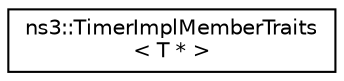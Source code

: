 digraph "Graphical Class Hierarchy"
{
 // LATEX_PDF_SIZE
  edge [fontname="Helvetica",fontsize="10",labelfontname="Helvetica",labelfontsize="10"];
  node [fontname="Helvetica",fontsize="10",shape=record];
  rankdir="LR";
  Node0 [label="ns3::TimerImplMemberTraits\l\< T * \>",height=0.2,width=0.4,color="black", fillcolor="white", style="filled",URL="$structns3_1_1_timer_impl_member_traits_3_01_t_01_5_01_4.html",tooltip="Helper for the MakeTimerImpl functions which take a class method."];
}
